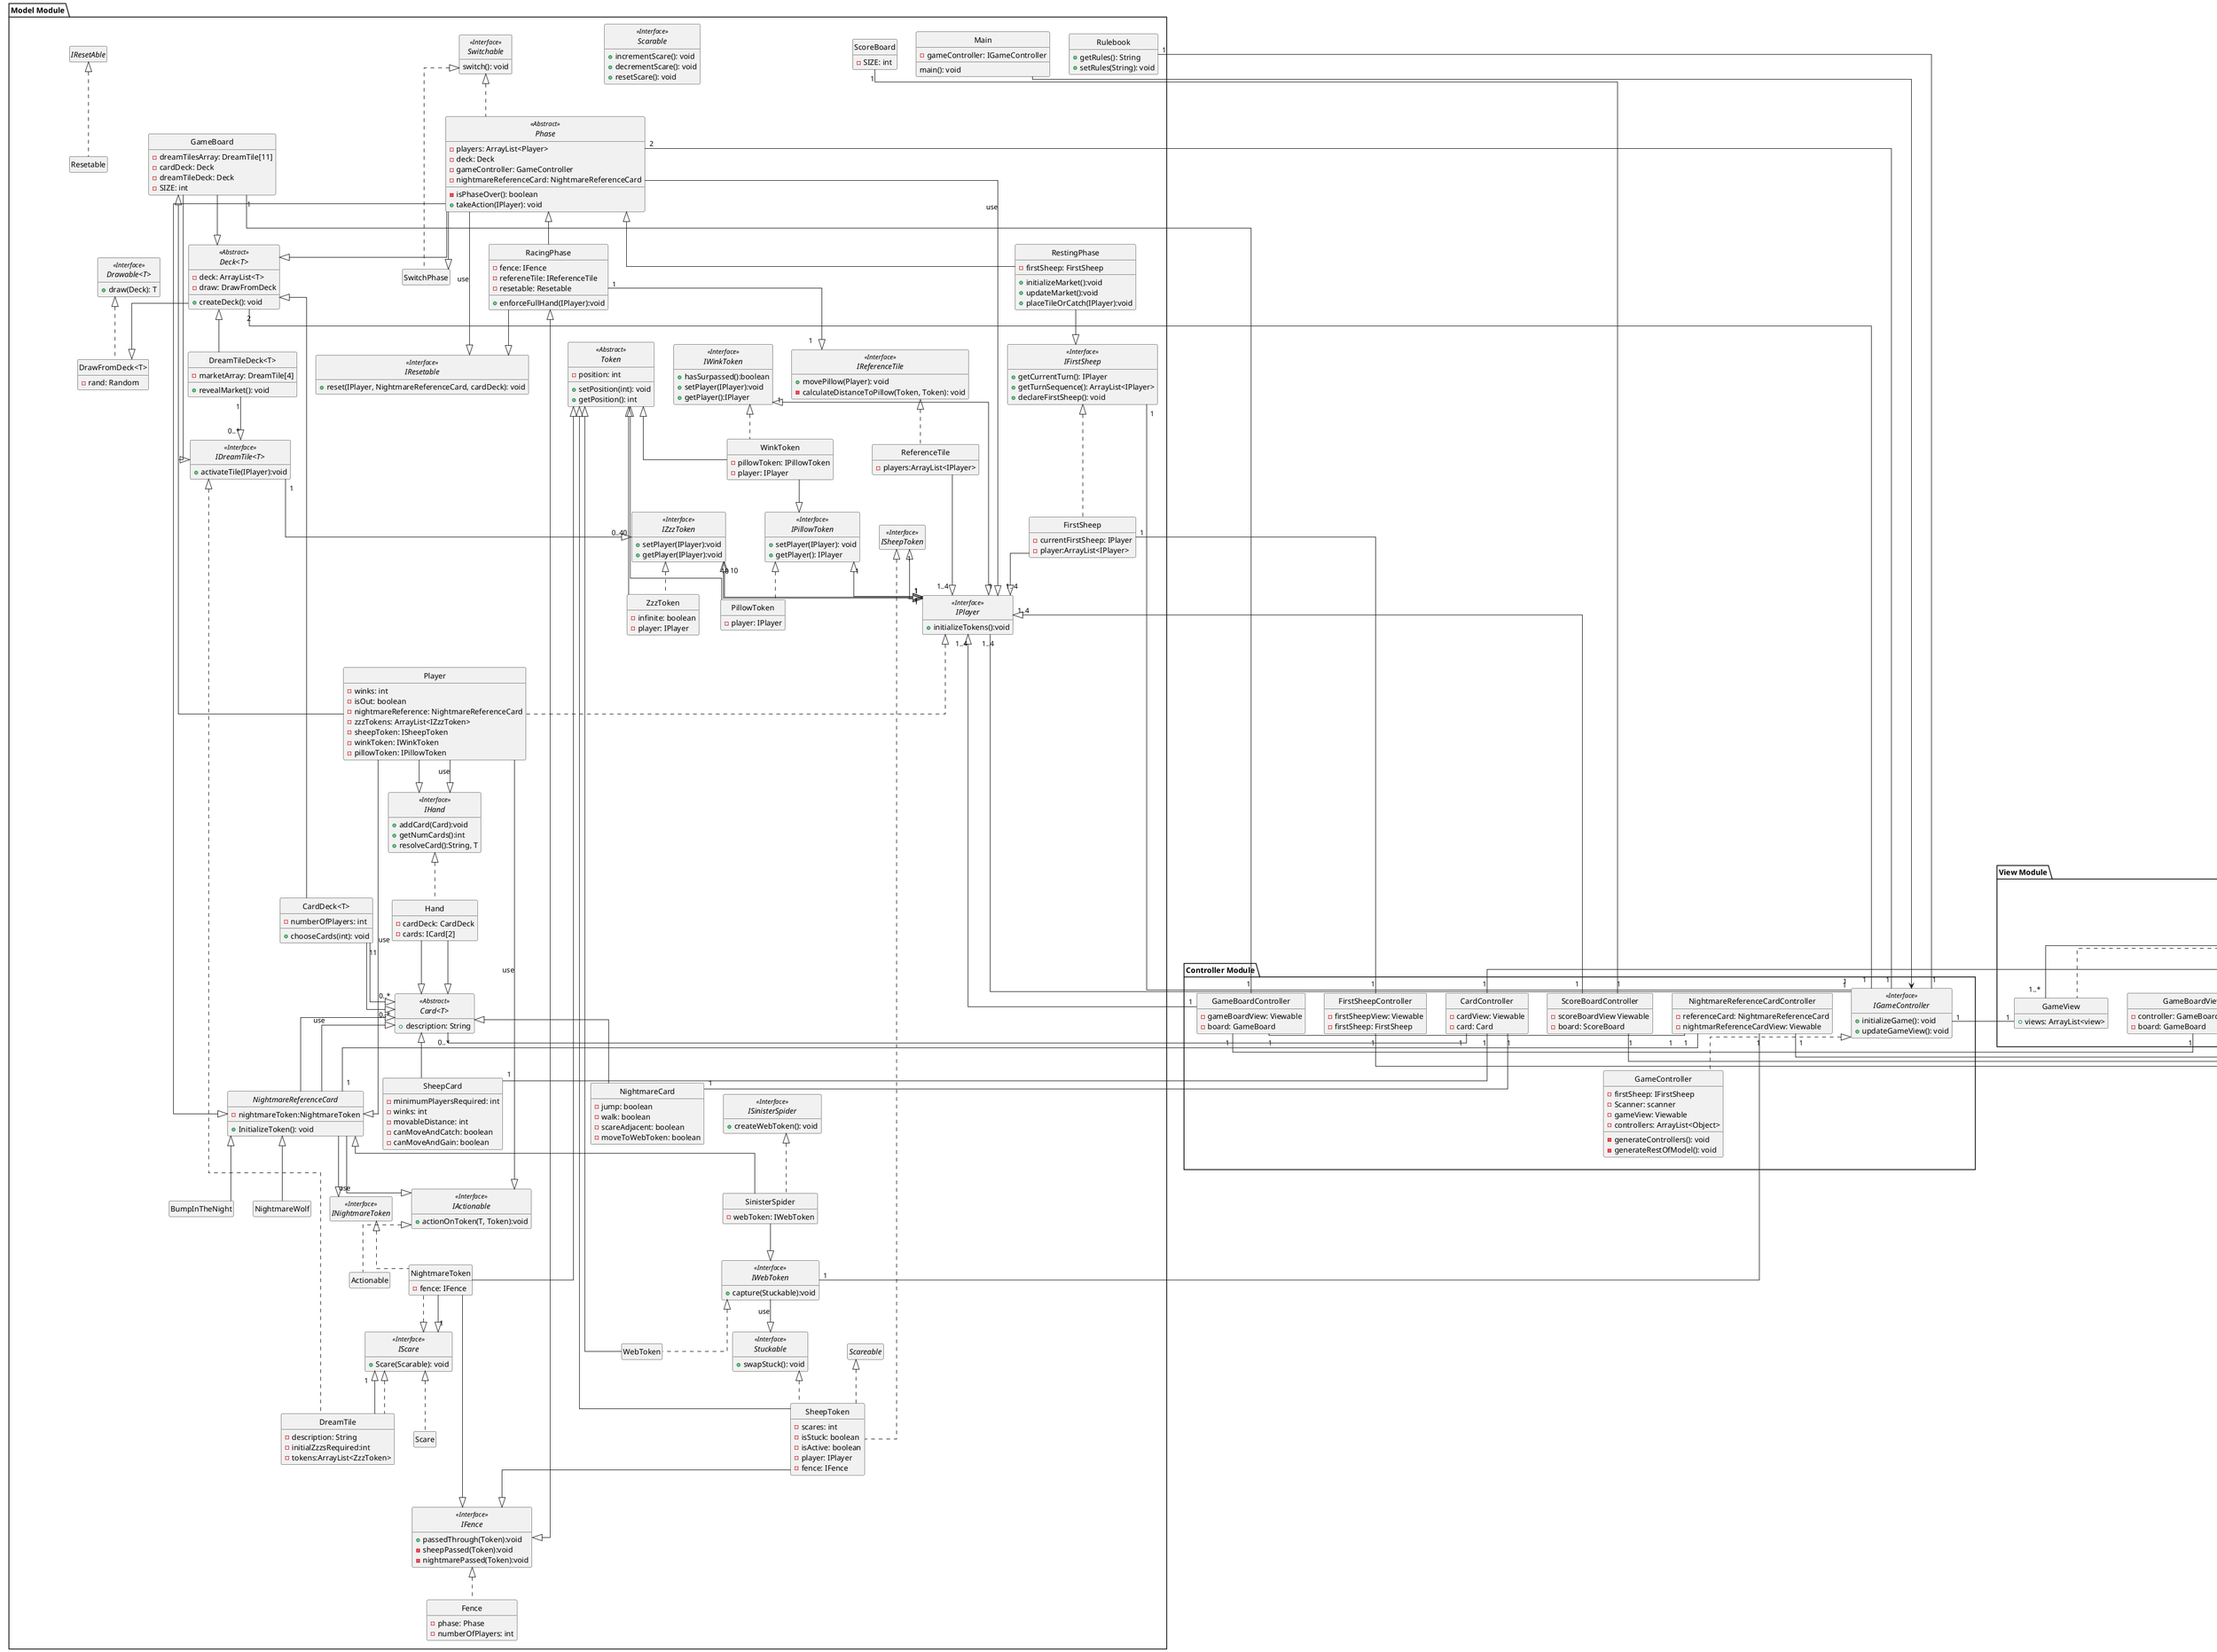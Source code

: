 @startuml
'Configuration'

skinparam style strictuml
skinparam genericDisplay old
skinparam linetype polyline
skinparam linetype ortho
hide empty members


'Controller package'
package "Controller Module"  {
class GameBoardController {
  -gameBoardView: Viewable
  -board: GameBoard
}

class ScoreBoardController {
    -scoreBoardView Viewable
    -board: ScoreBoard
}

class CardController {
    -cardView: Viewable
    -card: Card
}


class NightmareReferenceCardController {
    -referenceCard: NightmareReferenceCard
    -nightmarReferenceCardView: Viewable
}

class GameController{
    - firstSheep: IFirstSheep
    - Scanner: scanner
    - gameView: Viewable
    - controllers: ArrayList<Object>

    - generateControllers(): void
    - generateRestOfModel(): void
}
'TODO: Figure out where to initialize those 4 classes (probably not in the IGameController as we can't pass Model objects through the Controllers)'
'IChoose<T> maybe useful'
'IPlayer, Phase, Deck, Rulebook'
'IPlayer is created by First Sheep Controller. Phase knows IFirstSheep (and is created by IFirstSheep), and Phase knows NightmareReferenceCard'

class FirstSheepController {
    -firstSheepView: Viewable
    -firstSheep: FirstSheep
}
interface IGameController<<Interface>>{
    + initializeGame(): void
    + updateGameView(): void
}
class GameController implements IGameController

}


'View package'
package "View Module"  {
class GameBoardView {
    -controller: GameBoardController
    -board: GameBoard
}

interface Viewable<<Interface>> {
    + display(): void
    + requestUpdate(): void
    + input(): void
}
class NightmareReferenceCardView {
    -controller: NightmareReferenceCardController
}

class CardView {
    - Controller: CardController
}
class ScoreBoardView {
    -controller: ScoreBoardController
}
class FirstSheepView {
    -controller: FirstSheepController
}

class GameView{
    + views: ArrayList<view>
}

class NightmareReferenceCardView implements Viewable
class GameView implements Viewable
class CardView implements Viewable
class GameBoardView implements Viewable
class ScoreBoardView implements Viewable
class NightmareReferenceCardView implements Viewable
class FirstSheepView implements Viewable
}






package "Model Module"{
GameBoard "1"-"1" GameBoardController

class GameBoard {
  -dreamTilesArray: DreamTile[11]
  -cardDeck: Deck
  -dreamTileDeck: Deck
  -SIZE: int
}


class ScoreBoard {
  -SIZE: int
}



'TODO: Change this'
abstract class Deck<T><<Abstract>> {
  - deck: ArrayList<T>
  - draw: DrawFromDeck
  + createDeck(): void
}

interface Drawable<T><<Interface>>{
    + draw(Deck): T
}

class DrawFromDeck<T> implements Drawable{
    - rand: Random
}

class CardDeck<T> {
  -numberOfPlayers: int
  +chooseCards(int): void
}

class DreamTileDeck<T> {
  +revealMarket(): void
  -marketArray: DreamTile[4]
}

class CardDeck extends Deck
class DreamTileDeck extends Deck

abstract class Card<T><<Abstract>>  {
  + description: String
}


class SheepCard {
  - minimumPlayersRequired: int
  - winks: int
  - movableDistance: int
  - canMoveAndCatch: boolean
  - canMoveAndGain: boolean
}

class NightmareCard {
  -jump: boolean
  -walk: boolean
  -scareAdjacent: boolean
  -moveToWebToken: boolean
}

class SheepCard extends Card
class NightmareCard extends Card
class NightmareReferenceCard extends Card


abstract class NightmareReferenceCard {
    -nightmareToken:NightmareToken
    + InitializeToken(): void
}


class NightmareWolf {

}
interface ISinisterSpider<<Interface>> {
    + createWebToken(): void
}
class SinisterSpider implements ISinisterSpider {
    - webToken: IWebToken
}

class BumpInTheNight {

}
class NightmareWolf extends NightmareReferenceCard
class SinisterSpider extends NightmareReferenceCard
class BumpInTheNight extends NightmareReferenceCard


interface IDreamTile<T><<Interface>> {
    +activateTile(IPlayer):void
}

class DreamTile implements IDreamTile, IScare{
    - description: String
    - initialZzzsRequired:int
    -tokens:ArrayList<ZzzToken>
}


abstract class Token<<Abstract>>  {
  - position: int
  + setPosition(int): void
  + getPosition(): int
}

interface IZzzToken<<Interface>> {
    +setPlayer(IPlayer):void
    +getPlayer(IPlayer):void
}

class ZzzToken implements IZzzToken {
  -infinite: boolean
  -player: IPlayer
}

interface ISheepToken <<Interface>> {
}

class SheepToken extends Token implements ISheepToken, Scareable, Stuckable {
    -scares: int
    -isStuck: boolean
    -isActive: boolean
    -player: IPlayer
    -fence: IFence
}

interface INightmareToken <<Interface>>{
}

class NightmareToken implements INightmareToken{
    -fence: IFence
}

interface IPillowToken <<Interface>> {
    + setPlayer(IPlayer): void
    + getPlayer(): IPlayer
}

class PillowToken implements IPillowToken{
    - player: IPlayer
}

interface IWinkToken <<Interface>> {
    +hasSurpassed():boolean
    +setPlayer(IPlayer):void
    +getPlayer():IPlayer
}

class WinkToken  implements IWinkToken{
    -pillowToken: IPillowToken
    -player: IPlayer
}

interface IWebToken <<Interface>> {
    +capture(Stuckable):void
}

class WebToken implements IWebToken{
}

class ZzzToken extends Token
class PillowToken extends Token
class NightmareToken extends Token
class WinkToken extends Token
class WebToken extends Token




interface Scarable <<Interface>> {
    +incrementScare(): void
    +decrementScare(): void
    +resetScare(): void
}

interface IScare <<Interface>>{
    +Scare(Scarable): void
}

class Scare implements IScare{
}

interface Stuckable <<Interface>>{
    +swapStuck(): void
}

class NightmareToken implements IScare

interface IPlayer<<Interface>> {
    +initializeTokens():void
}

class Player implements IPlayer {
    - winks: int
    - isOut: boolean
    - nightmareReference: NightmareReferenceCard
    - zzzTokens: ArrayList<IZzzToken>
    - sheepToken: ISheepToken
    - winkToken: IWinkToken
    - pillowToken: IPillowToken
}


interface IActionable <<Interface>> {
    +actionOnToken(T, Token):void
}
class Actionable  implements IActionable{

}



interface IHand<<Interface>> {
    +addCard(Card):void
    +getNumCards():int
    +resolveCard():String, T
}

class Hand implements IHand {
    -cardDeck: CardDeck
    -cards: ICard[2]
}



interface IFirstSheep<<Interface>> {
  + getCurrentTurn(): IPlayer
  + getTurnSequence(): ArrayList<IPlayer>
  + declareFirstSheep(): void
}


class FirstSheep implements IFirstSheep {
    -currentFirstSheep: IPlayer
    -player:ArrayList<IPlayer>
}



'TODO: Look into this'
abstract class Phase<<Abstract>> implements Switchable{
  - isPhaseOver(): boolean
  - players: ArrayList<Player>
  - deck: Deck
  - gameController: GameController
  - nightmareReferenceCard: NightmareReferenceCard
  + takeAction(IPlayer): void

}

interface Switchable<<Interface>> {
    switch(): void
}

class SwitchPhase implements Switchable{

}

class RacingPhase extends Phase{
    -fence: IFence
    -refereneTile: IReferenceTile
    -resetable: Resetable
    +enforceFullHand(IPlayer):void
}

class RestingPhase extends Phase {
    -firstSheep: FirstSheep
    +initializeMarket():void
    +updateMarket():void
    +placeTileOrCatch(IPlayer):void
}




interface IResetable<<Interface>> {
    +reset(IPlayer, NightmareReferenceCard, cardDeck): void
}

class Resetable implements IResetAble {

}


class Main{
    -gameController: IGameController
    main(): void
}





class Rulebook {
    + getRules(): String
    + setRules(String): void
}





interface IFence<<Interface>> {
    + passedThrough(Token):void
    - sheepPassed(Token):void
    - nightmarePassed(Token):void
}

class Fence implements IFence {
    -phase: Phase
    -numberOfPlayers: int
}


interface IReferenceTile<<Interface>> {
    + movePillow(Player): void
    - calculateDistanceToPillow(Token, Token): void
}

class ReferenceTile implements IReferenceTile {
    -players:ArrayList<IPlayer>
}



"View Module" -[hidden]- "Controller Module"
GameBoardView "1"-"1" GameBoardController

ScoreBoard "1"-"1" ScoreBoardController
ScoreBoardView "1"-"1" ScoreBoardController


CardView "1"-"1" CardController

'TODO: Look into this'
CardController "1"-"0..*" Card


SheepCard "1"-"1" CardController
NightmareCard "1"-"1" CardController

NightmareReferenceCard "1" - "1" NightmareReferenceCardController
NightmareReferenceCardView "1" - "1" NightmareReferenceCardController


NightmareReferenceCard --|> INightmareToken


Player --|> IActionable: use
NightmareReferenceCard --|> IActionable:use

Hand --|> Card
Player --|> IHand

FirstSheep "1" - "1" FirstSheepController
FirstSheepView "1" - "1" FirstSheepController

RestingPhase --|> IFirstSheep
RacingPhase <|--|> IFence
RacingPhase "1"--|>"1" IReferenceTile
RacingPhase --|> IResetable

Main -> IGameController
GameView "1..*" --> "6..*" Viewable
GameView "1"-"1" IGameController
Rulebook "1" - "1" IGameController
Phase "2"-"1" IGameController
Phase --|> IPlayer: use

IPlayer "1..4"-"1" IGameController
IFirstSheep "1"-"1" IGameController
Deck "2"-"1" IGameController
NightmareReferenceCardController "1"-"1" GameBoardController
NightmareReferenceCardController "1"-"1" IWebToken
Player --|> NightmareReferenceCard: use
GameBoardController "1"--|>"1..4" IPlayer
ScoreBoardController "1"--|>"1..4" IPlayer
IWinkToken "1"<|--|>"1" IPlayer
FirstSheep --|>"1..4" IPlayer
ISheepToken "1"<|--|>"1" IPlayer
IPillowToken "1"<|--|>"1" IPlayer
IZzzToken "10" <|--|> "1"IPlayer
ReferenceTile --|>"1..4" IPlayer
NightmareToken --|> IFence
WinkToken --|> IPillowToken
IDreamTile "1"--|>"0..40" IZzzToken
DreamTileDeck "1"--|>"0..*" IDreamTile
CardDeck "1"--|>"0..*" Card
Phase --|> IResetable:use


Phase --|> NightmareReferenceCard
SinisterSpider --|> IWebToken
Phase --|> Deck
GameBoard --|> Deck

Hand --|> Card
CardDeck "1"--|>"0..*" Card
NightmareReferenceCard --|> Card: use

Player --|> GameBoard
GameBoard --|> IDreamTile
IWebToken --|> Stuckable:use
SheepToken --|> IFence


IPlayer "1"<|--|>"10" IZzzToken

NightmareToken --|>"1" IScare
DreamTile --|>"1" IScare

Player --|> IHand: use

Deck --|> DrawFromDeck


'TODO: Switchable connection'
Phase --|> SwitchPhase



}



@enduml

